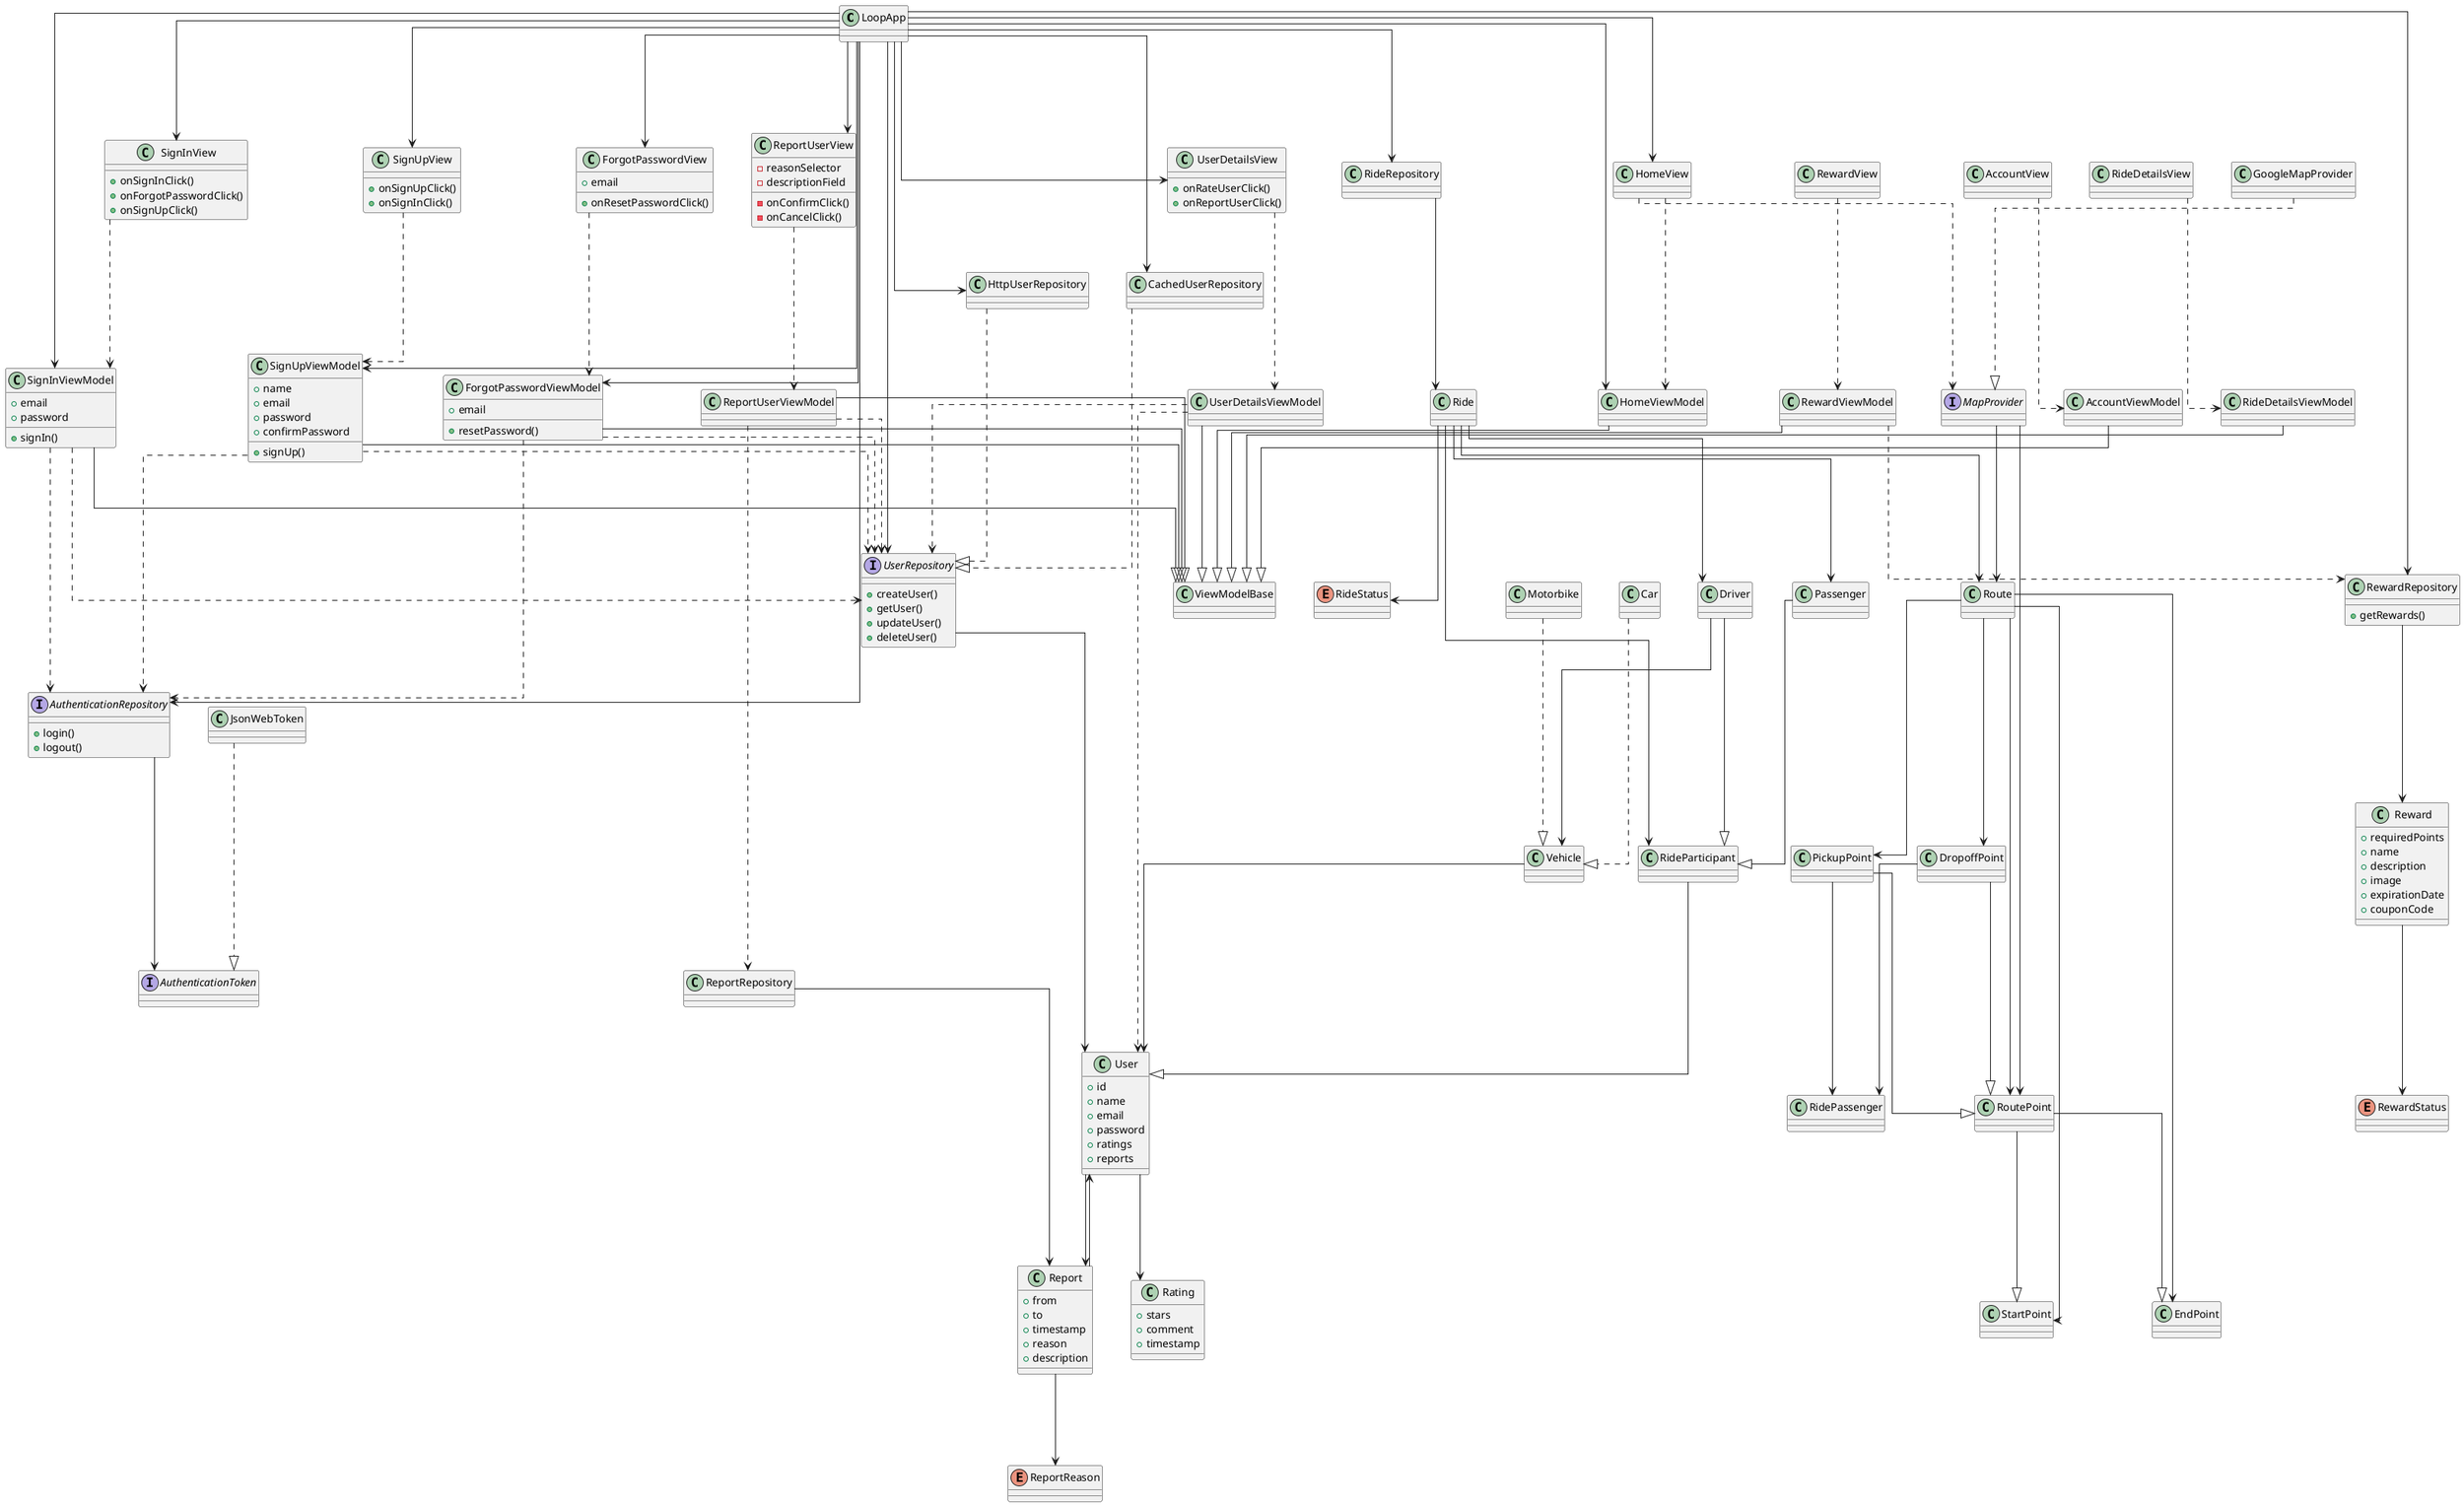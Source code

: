 @startuml
skinparam linetype ortho
skinparam nodesep 50

' App
LoopApp ---> SignInView
LoopApp ---> SignUpView
LoopApp ---> ForgotPasswordView
LoopApp ---> SignInViewModel
LoopApp ---> SignUpViewModel
LoopApp ---> ForgotPasswordViewModel
LoopApp ---> HomeView
LoopApp ---> HomeViewModel
LoopApp ---> AuthenticationRepository
LoopApp ---> UserRepository
LoopApp ---> RideRepository
LoopApp ---> RewardRepository
LoopApp ---> ReportUserView
LoopApp ---> UserDetailsView
LoopApp ---> HttpUserRepository
LoopApp ---> CachedUserRepository

' ViewModels
SignInViewModel ---|> ViewModelBase
SignUpViewModel ---|> ViewModelBase
ForgotPasswordViewModel ---|> ViewModelBase
HomeViewModel ---|> ViewModelBase
RewardViewModel ---|> ViewModelBase
ReportUserViewModel ---|> ViewModelBase
UserDetailsViewModel ---|> ViewModelBase
AccountViewModel ---|> ViewModelBase
RideDetailsViewModel ---|> ViewModelBase

' Views -> ViewModels, Widgets
SignInView ...> SignInViewModel
SignUpView ...> SignUpViewModel
ForgotPasswordView ...> ForgotPasswordViewModel
HomeView ...> HomeViewModel
HomeView ...> MapProvider
RewardView ...> RewardViewModel
ReportUserView ...> ReportUserViewModel
UserDetailsView ...> UserDetailsViewModel
AccountView ...> AccountViewModel
RideDetailsView ...> RideDetailsViewModel

class RideDetailsView {

}

class RideDetailsViewModel {

}


class AccountView {

}

class AccountViewModel {

}

' ViewModels -> Repositories, Models
SignInViewModel ....> AuthenticationRepository
SignInViewModel ...> UserRepository
SignUpViewModel ...> AuthenticationRepository
SignUpViewModel ...> UserRepository
ForgotPasswordViewModel ...> AuthenticationRepository
ForgotPasswordViewModel ...> UserRepository
ReportUserViewModel ...> UserRepository
ReportUserViewModel ...> ReportRepository
UserDetailsViewModel ...> UserRepository
UserDetailsViewModel ...> User
RewardViewModel ...> RewardRepository

' Repositories
AuthenticationRepository ---> AuthenticationToken
UserRepository ---> User
RideRepository ---> Ride
RewardRepository ---> Reward
HttpUserRepository ...|> UserRepository
CachedUserRepository ...|> UserRepository

'Models and misc
JsonWebToken ...|> AuthenticationToken
Reward ---> RewardStatus
ReportRepository ---> Report
User ---> Report
Report ---> User
Report ---> ReportReason
Ride ---> Driver
Ride ---> Passenger
Ride ---> RideParticipant
Ride ---> RideStatus
Passenger ---|> RideParticipant
Driver ---|> RideParticipant
RideParticipant ---|> User
PickupPoint ---|> RoutePoint
DropoffPoint ---|> RoutePoint
RoutePoint ---|> StartPoint
RoutePoint ---|> EndPoint
Route ---> RoutePoint
Route ---> DropoffPoint
Route ---> PickupPoint
Route ---> StartPoint
Route ---> EndPoint
Ride ---> Route
DropoffPoint ---> RidePassenger
PickupPoint ---> RidePassenger
GoogleMapProvider ...|> MapProvider
MapProvider ---> Route
MapProvider ---> RoutePoint
User ---> Rating
Driver ---> Vehicle
Vehicle ---> User
Motorbike ...|> Vehicle
Car ...|> Vehicle

class RewardView {

}

class RewardViewModel {

}

enum RewardStatus {

}

class Motorbike {

}

class Car {

}

class Vehicle {

}

class Route {

}

class StartPoint {

}

class EndPoint {

}


class RoutePoint {

}

class DropoffPoint {

}

class PickupPoint {

}


enum RideStatus {

}

class Passenger {

}

class Driver {

}

class RideParticipant {

}

class UserDetailsViewModel {

}

interface MapProvider {

}

class GoogleMapProvider {

}

enum ReportReason {

}


class ReportRepository {
}

class LoopApp {

}

class ViewModelBase {

}

class ReportUserViewModel {

}

class RideRepository {

}

class SignInView {
    +onSignInClick()
    +onForgotPasswordClick()
    +onSignUpClick()
}

class SignInViewModel {
    +email
    +password
    +signIn()
}

class SignUpView {
    +onSignUpClick()
    +onSignInClick()
}

class SignUpViewModel {
    +name
    +email
    +password
    +confirmPassword
    +signUp()
}

class ForgotPasswordView {
    +email
    +onResetPasswordClick()
}

class ForgotPasswordViewModel {
    +email
    +resetPassword()
}

class HomeView {

}

class HomeViewModel {
}

interface AuthenticationRepository {
    +login()
    +logout()
}

interface UserRepository {
    +createUser()
    +getUser()
    +updateUser()
    +deleteUser()
}

interface AuthenticationToken {

}

class CachedUserRepository {
}

class JsonWebToken {
}

class RideRepository {

}

class RewardRepository {
    +getRewards()
}

class Reward {
    +requiredPoints
    +name
    +description
    +image
    +expirationDate
    +couponCode
}

class UserDetailsView {
    +onRateUserClick()
    +onReportUserClick()
}

class ReportUserView {
    -reasonSelector
    -descriptionField
    -onConfirmClick()
    -onCancelClick()
}

class Rating {
    +stars
    +comment
    +timestamp
}

class Report {
    +from
    +to
    +timestamp
    +reason
    +description
}

class User {
    +id
    +name
    +email
    +password
    +ratings
    +reports
}

class Ride {
}


@enduml
